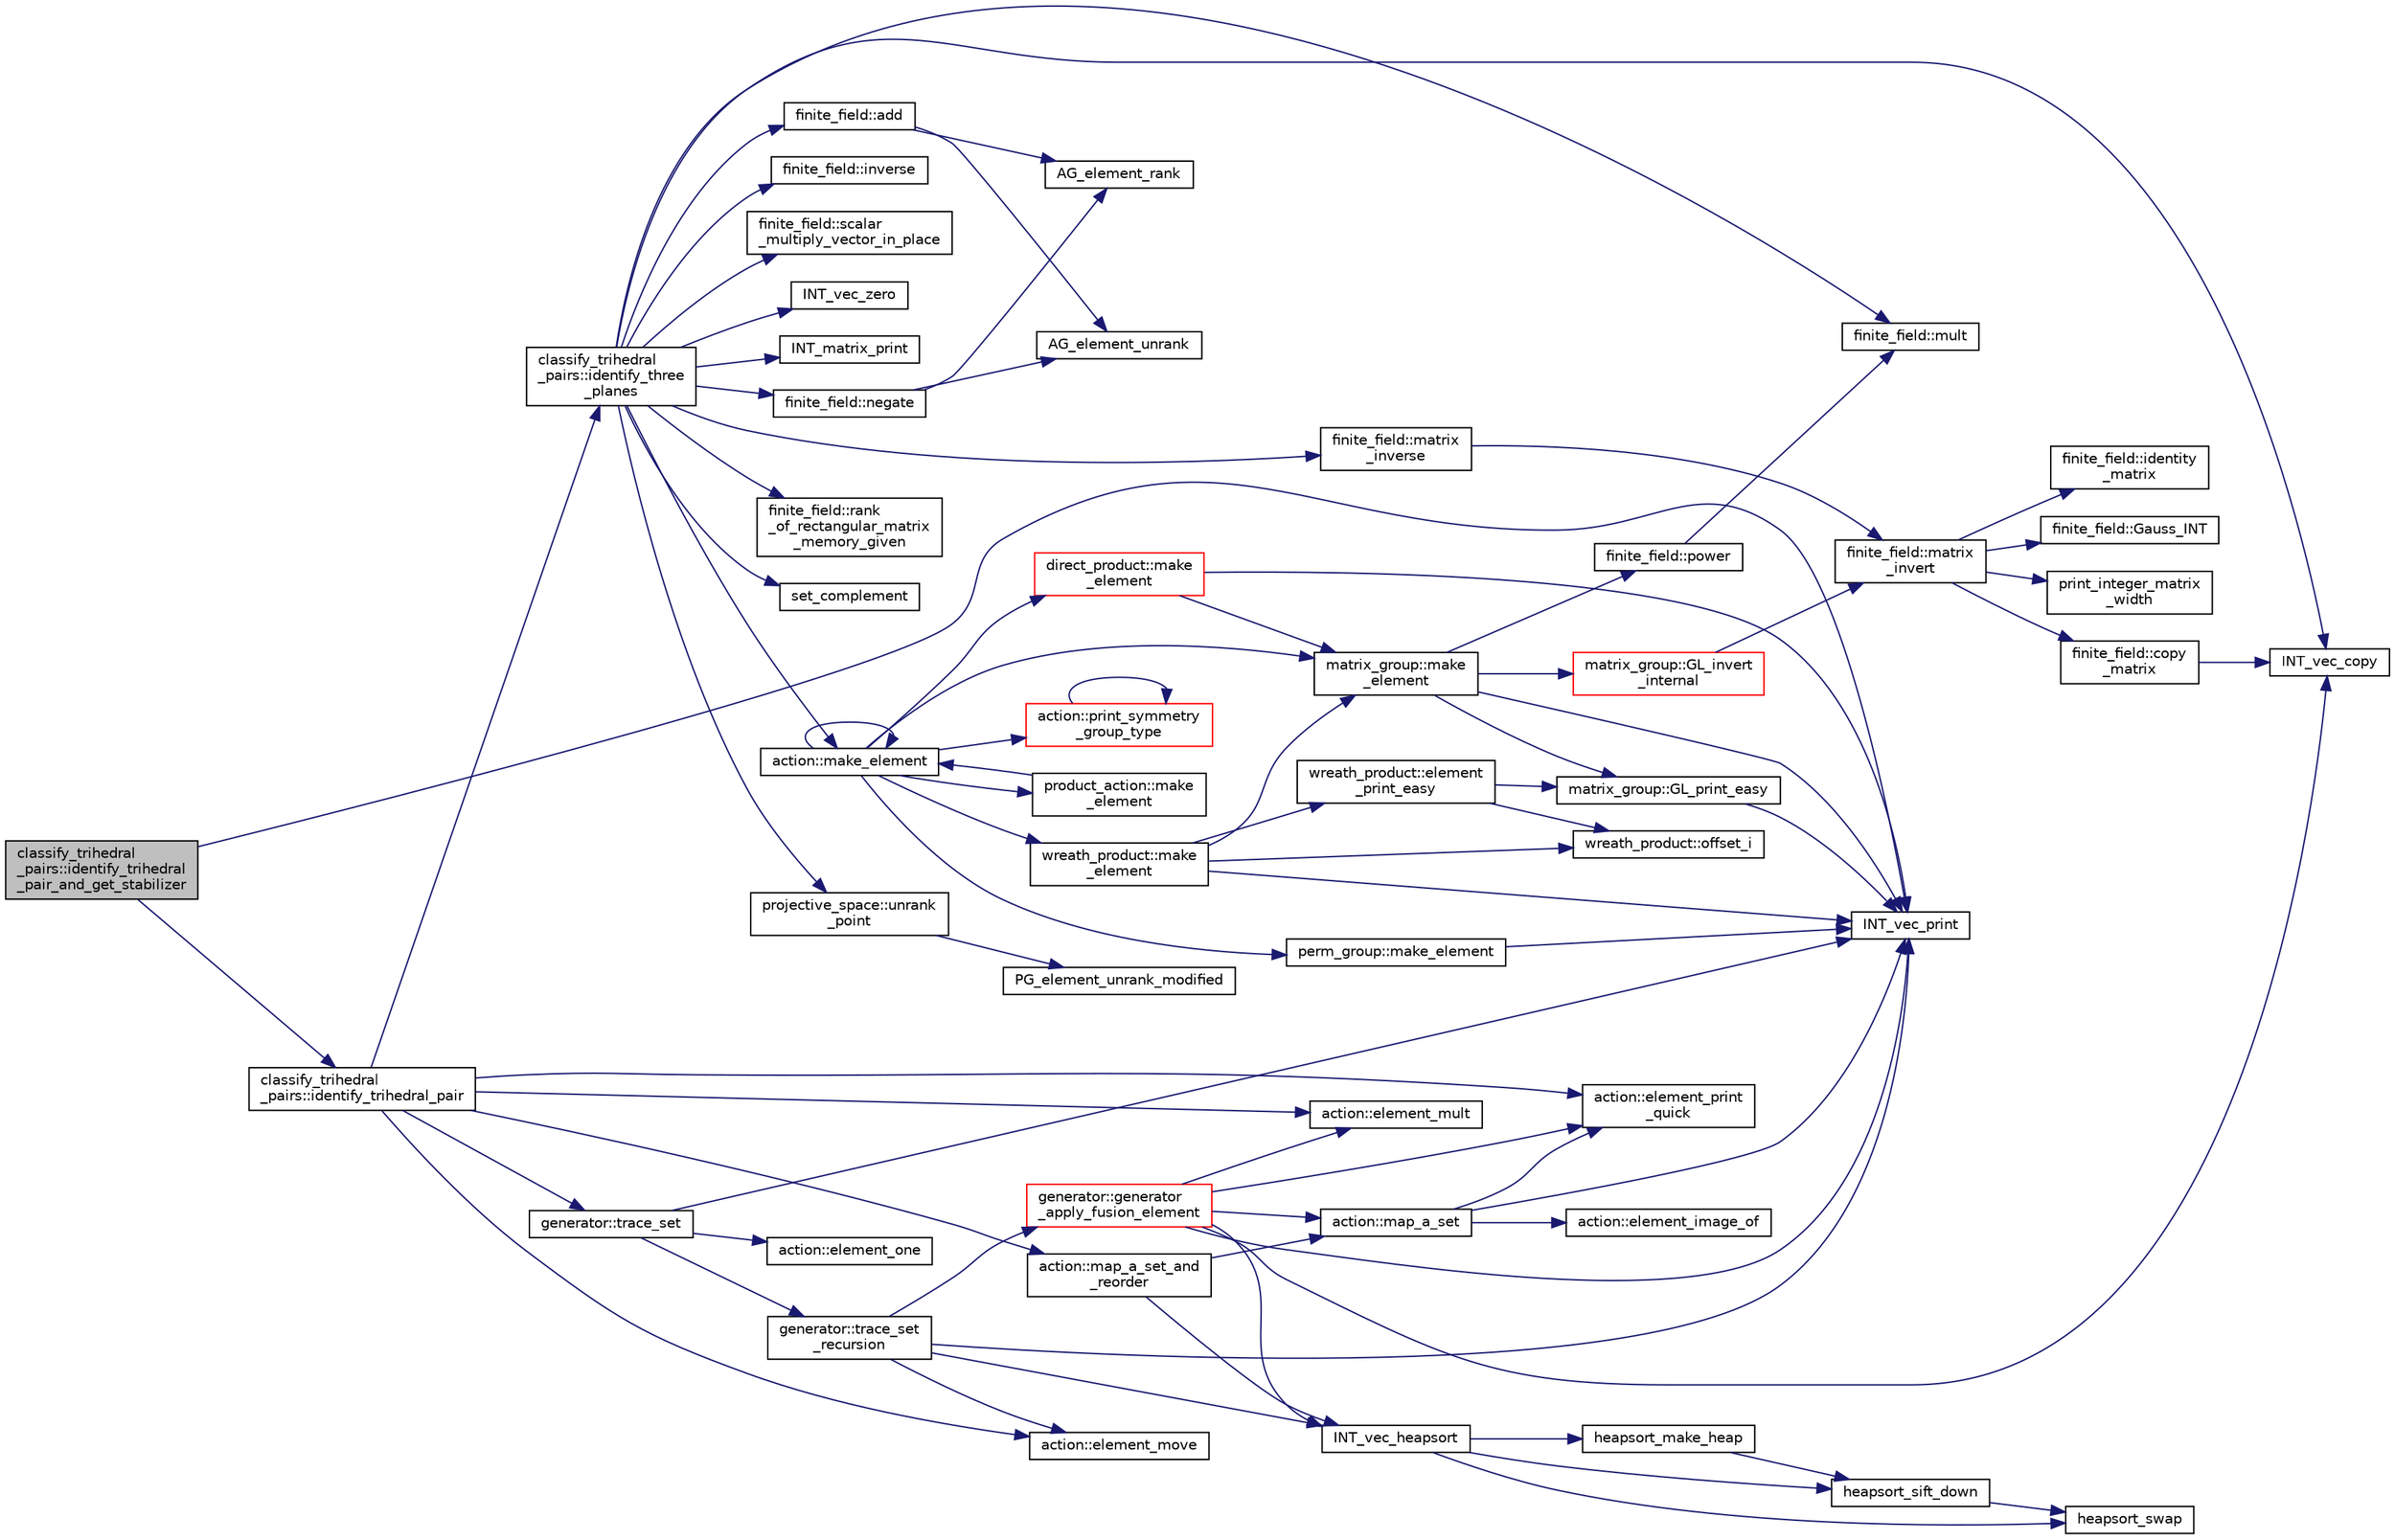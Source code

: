 digraph "classify_trihedral_pairs::identify_trihedral_pair_and_get_stabilizer"
{
  edge [fontname="Helvetica",fontsize="10",labelfontname="Helvetica",labelfontsize="10"];
  node [fontname="Helvetica",fontsize="10",shape=record];
  rankdir="LR";
  Node2033 [label="classify_trihedral\l_pairs::identify_trihedral\l_pair_and_get_stabilizer",height=0.2,width=0.4,color="black", fillcolor="grey75", style="filled", fontcolor="black"];
  Node2033 -> Node2034 [color="midnightblue",fontsize="10",style="solid",fontname="Helvetica"];
  Node2034 [label="INT_vec_print",height=0.2,width=0.4,color="black", fillcolor="white", style="filled",URL="$df/dbf/sajeeb_8_c.html#a79a5901af0b47dd0d694109543c027fe"];
  Node2033 -> Node2035 [color="midnightblue",fontsize="10",style="solid",fontname="Helvetica"];
  Node2035 [label="classify_trihedral\l_pairs::identify_trihedral_pair",height=0.2,width=0.4,color="black", fillcolor="white", style="filled",URL="$d1/d21/classclassify__trihedral__pairs.html#a1a85f616b5043da9f7e585868b0d191d"];
  Node2035 -> Node2036 [color="midnightblue",fontsize="10",style="solid",fontname="Helvetica"];
  Node2036 [label="classify_trihedral\l_pairs::identify_three\l_planes",height=0.2,width=0.4,color="black", fillcolor="white", style="filled",URL="$d1/d21/classclassify__trihedral__pairs.html#a0c39bec96db456430eb119aa573f6d25"];
  Node2036 -> Node2037 [color="midnightblue",fontsize="10",style="solid",fontname="Helvetica"];
  Node2037 [label="projective_space::unrank\l_point",height=0.2,width=0.4,color="black", fillcolor="white", style="filled",URL="$d2/d17/classprojective__space.html#a3cb7917af4c5f1590b660d4bf907e0fa"];
  Node2037 -> Node2038 [color="midnightblue",fontsize="10",style="solid",fontname="Helvetica"];
  Node2038 [label="PG_element_unrank_modified",height=0.2,width=0.4,color="black", fillcolor="white", style="filled",URL="$d4/d67/geometry_8h.html#a83ae9b605d496f6a90345303f6efae64"];
  Node2036 -> Node2039 [color="midnightblue",fontsize="10",style="solid",fontname="Helvetica"];
  Node2039 [label="INT_vec_copy",height=0.2,width=0.4,color="black", fillcolor="white", style="filled",URL="$df/dbf/sajeeb_8_c.html#ac2d875e27e009af6ec04d17254d11075"];
  Node2036 -> Node2040 [color="midnightblue",fontsize="10",style="solid",fontname="Helvetica"];
  Node2040 [label="finite_field::rank\l_of_rectangular_matrix\l_memory_given",height=0.2,width=0.4,color="black", fillcolor="white", style="filled",URL="$df/d5a/classfinite__field.html#a264a664b2b42be02d0bf919e058eb358"];
  Node2036 -> Node2041 [color="midnightblue",fontsize="10",style="solid",fontname="Helvetica"];
  Node2041 [label="set_complement",height=0.2,width=0.4,color="black", fillcolor="white", style="filled",URL="$d2/d7c/combinatorics_8_c.html#ab7dc77f73fc69bb15dbec52aba503c3b"];
  Node2036 -> Node2042 [color="midnightblue",fontsize="10",style="solid",fontname="Helvetica"];
  Node2042 [label="finite_field::add",height=0.2,width=0.4,color="black", fillcolor="white", style="filled",URL="$df/d5a/classfinite__field.html#a8f12328a27500f3c7be0c849ebbc9d14"];
  Node2042 -> Node2043 [color="midnightblue",fontsize="10",style="solid",fontname="Helvetica"];
  Node2043 [label="AG_element_unrank",height=0.2,width=0.4,color="black", fillcolor="white", style="filled",URL="$d4/d67/geometry_8h.html#a4a33b86c87b2879b97cfa1327abe2885"];
  Node2042 -> Node2044 [color="midnightblue",fontsize="10",style="solid",fontname="Helvetica"];
  Node2044 [label="AG_element_rank",height=0.2,width=0.4,color="black", fillcolor="white", style="filled",URL="$d4/d67/geometry_8h.html#ab2ac908d07dd8038fd996e26bdc75c17"];
  Node2036 -> Node2045 [color="midnightblue",fontsize="10",style="solid",fontname="Helvetica"];
  Node2045 [label="finite_field::mult",height=0.2,width=0.4,color="black", fillcolor="white", style="filled",URL="$df/d5a/classfinite__field.html#a24fb5917aa6d4d656fd855b7f44a13b0"];
  Node2036 -> Node2046 [color="midnightblue",fontsize="10",style="solid",fontname="Helvetica"];
  Node2046 [label="finite_field::negate",height=0.2,width=0.4,color="black", fillcolor="white", style="filled",URL="$df/d5a/classfinite__field.html#aa9d798298f25d4a9262b5bc5f1733e31"];
  Node2046 -> Node2043 [color="midnightblue",fontsize="10",style="solid",fontname="Helvetica"];
  Node2046 -> Node2044 [color="midnightblue",fontsize="10",style="solid",fontname="Helvetica"];
  Node2036 -> Node2047 [color="midnightblue",fontsize="10",style="solid",fontname="Helvetica"];
  Node2047 [label="finite_field::inverse",height=0.2,width=0.4,color="black", fillcolor="white", style="filled",URL="$df/d5a/classfinite__field.html#a69f2a12c01e70b7ce2d115c5221c9cdd"];
  Node2036 -> Node2048 [color="midnightblue",fontsize="10",style="solid",fontname="Helvetica"];
  Node2048 [label="finite_field::scalar\l_multiply_vector_in_place",height=0.2,width=0.4,color="black", fillcolor="white", style="filled",URL="$df/d5a/classfinite__field.html#ab9b0987ee489bda0ad9027bbe3b3a930"];
  Node2036 -> Node2049 [color="midnightblue",fontsize="10",style="solid",fontname="Helvetica"];
  Node2049 [label="INT_vec_zero",height=0.2,width=0.4,color="black", fillcolor="white", style="filled",URL="$df/dbf/sajeeb_8_c.html#aa8c9c7977203577026080f546fe4980f"];
  Node2036 -> Node2050 [color="midnightblue",fontsize="10",style="solid",fontname="Helvetica"];
  Node2050 [label="INT_matrix_print",height=0.2,width=0.4,color="black", fillcolor="white", style="filled",URL="$d5/db4/io__and__os_8h.html#afd4180a24bef3a2b584668a4eaf607ff"];
  Node2036 -> Node2051 [color="midnightblue",fontsize="10",style="solid",fontname="Helvetica"];
  Node2051 [label="finite_field::matrix\l_inverse",height=0.2,width=0.4,color="black", fillcolor="white", style="filled",URL="$df/d5a/classfinite__field.html#a3ef088739ceac47367f4b328697726a5"];
  Node2051 -> Node2052 [color="midnightblue",fontsize="10",style="solid",fontname="Helvetica"];
  Node2052 [label="finite_field::matrix\l_invert",height=0.2,width=0.4,color="black", fillcolor="white", style="filled",URL="$df/d5a/classfinite__field.html#a4c017c0edc20fefef3da0db4ef4248f7"];
  Node2052 -> Node2053 [color="midnightblue",fontsize="10",style="solid",fontname="Helvetica"];
  Node2053 [label="print_integer_matrix\l_width",height=0.2,width=0.4,color="black", fillcolor="white", style="filled",URL="$d5/db4/io__and__os_8h.html#aa78f3e73fc2179251bd15adbcc31573f"];
  Node2052 -> Node2054 [color="midnightblue",fontsize="10",style="solid",fontname="Helvetica"];
  Node2054 [label="finite_field::copy\l_matrix",height=0.2,width=0.4,color="black", fillcolor="white", style="filled",URL="$df/d5a/classfinite__field.html#a2bfe6d4feabc4f27d253c7702ef9b8cb"];
  Node2054 -> Node2039 [color="midnightblue",fontsize="10",style="solid",fontname="Helvetica"];
  Node2052 -> Node2055 [color="midnightblue",fontsize="10",style="solid",fontname="Helvetica"];
  Node2055 [label="finite_field::identity\l_matrix",height=0.2,width=0.4,color="black", fillcolor="white", style="filled",URL="$df/d5a/classfinite__field.html#a4688997f80b8721560bccec986c23413"];
  Node2052 -> Node2056 [color="midnightblue",fontsize="10",style="solid",fontname="Helvetica"];
  Node2056 [label="finite_field::Gauss_INT",height=0.2,width=0.4,color="black", fillcolor="white", style="filled",URL="$df/d5a/classfinite__field.html#adb676d2e80341b53751326e3a58beb11"];
  Node2036 -> Node2057 [color="midnightblue",fontsize="10",style="solid",fontname="Helvetica"];
  Node2057 [label="action::make_element",height=0.2,width=0.4,color="black", fillcolor="white", style="filled",URL="$d2/d86/classaction.html#a920fa2a27583fb60bae10e7b282cdd1d"];
  Node2057 -> Node2058 [color="midnightblue",fontsize="10",style="solid",fontname="Helvetica"];
  Node2058 [label="product_action::make\l_element",height=0.2,width=0.4,color="black", fillcolor="white", style="filled",URL="$d8/d74/classproduct__action.html#a1d16f9f3a4be7b3ed6ce0825612a3cd8"];
  Node2058 -> Node2057 [color="midnightblue",fontsize="10",style="solid",fontname="Helvetica"];
  Node2057 -> Node2057 [color="midnightblue",fontsize="10",style="solid",fontname="Helvetica"];
  Node2057 -> Node2059 [color="midnightblue",fontsize="10",style="solid",fontname="Helvetica"];
  Node2059 [label="matrix_group::make\l_element",height=0.2,width=0.4,color="black", fillcolor="white", style="filled",URL="$d3/ded/classmatrix__group.html#adf67c0031ec58afbbc545e65a1cf6845"];
  Node2059 -> Node2034 [color="midnightblue",fontsize="10",style="solid",fontname="Helvetica"];
  Node2059 -> Node2060 [color="midnightblue",fontsize="10",style="solid",fontname="Helvetica"];
  Node2060 [label="finite_field::power",height=0.2,width=0.4,color="black", fillcolor="white", style="filled",URL="$df/d5a/classfinite__field.html#a0437871b8f775f0b2d589188d9ad7e61"];
  Node2060 -> Node2045 [color="midnightblue",fontsize="10",style="solid",fontname="Helvetica"];
  Node2059 -> Node2061 [color="midnightblue",fontsize="10",style="solid",fontname="Helvetica"];
  Node2061 [label="matrix_group::GL_invert\l_internal",height=0.2,width=0.4,color="red", fillcolor="white", style="filled",URL="$d3/ded/classmatrix__group.html#ab2b9f8046dee535722e07a92ec3ab0b6"];
  Node2061 -> Node2052 [color="midnightblue",fontsize="10",style="solid",fontname="Helvetica"];
  Node2059 -> Node2073 [color="midnightblue",fontsize="10",style="solid",fontname="Helvetica"];
  Node2073 [label="matrix_group::GL_print_easy",height=0.2,width=0.4,color="black", fillcolor="white", style="filled",URL="$d3/ded/classmatrix__group.html#a3e6f5c276210e8132523150fad82c57e"];
  Node2073 -> Node2034 [color="midnightblue",fontsize="10",style="solid",fontname="Helvetica"];
  Node2057 -> Node2074 [color="midnightblue",fontsize="10",style="solid",fontname="Helvetica"];
  Node2074 [label="wreath_product::make\l_element",height=0.2,width=0.4,color="black", fillcolor="white", style="filled",URL="$d8/dfa/classwreath__product.html#ac47838a579877034b1d2b4cd897625c1"];
  Node2074 -> Node2034 [color="midnightblue",fontsize="10",style="solid",fontname="Helvetica"];
  Node2074 -> Node2059 [color="midnightblue",fontsize="10",style="solid",fontname="Helvetica"];
  Node2074 -> Node2075 [color="midnightblue",fontsize="10",style="solid",fontname="Helvetica"];
  Node2075 [label="wreath_product::offset_i",height=0.2,width=0.4,color="black", fillcolor="white", style="filled",URL="$d8/dfa/classwreath__product.html#a081d6eed767bdd84bc74e555815641c6"];
  Node2074 -> Node2076 [color="midnightblue",fontsize="10",style="solid",fontname="Helvetica"];
  Node2076 [label="wreath_product::element\l_print_easy",height=0.2,width=0.4,color="black", fillcolor="white", style="filled",URL="$d8/dfa/classwreath__product.html#aa1e82da5d4c019c0756b8ebf417ee9dc"];
  Node2076 -> Node2073 [color="midnightblue",fontsize="10",style="solid",fontname="Helvetica"];
  Node2076 -> Node2075 [color="midnightblue",fontsize="10",style="solid",fontname="Helvetica"];
  Node2057 -> Node2077 [color="midnightblue",fontsize="10",style="solid",fontname="Helvetica"];
  Node2077 [label="direct_product::make\l_element",height=0.2,width=0.4,color="red", fillcolor="white", style="filled",URL="$dc/daf/classdirect__product.html#a776efa4be66f9b0481d1f012a14c9dde"];
  Node2077 -> Node2034 [color="midnightblue",fontsize="10",style="solid",fontname="Helvetica"];
  Node2077 -> Node2059 [color="midnightblue",fontsize="10",style="solid",fontname="Helvetica"];
  Node2057 -> Node2080 [color="midnightblue",fontsize="10",style="solid",fontname="Helvetica"];
  Node2080 [label="perm_group::make_element",height=0.2,width=0.4,color="black", fillcolor="white", style="filled",URL="$df/d0a/classperm__group.html#a52c1c9e55966809c1e30aad80df87774"];
  Node2080 -> Node2034 [color="midnightblue",fontsize="10",style="solid",fontname="Helvetica"];
  Node2057 -> Node2081 [color="midnightblue",fontsize="10",style="solid",fontname="Helvetica"];
  Node2081 [label="action::print_symmetry\l_group_type",height=0.2,width=0.4,color="red", fillcolor="white", style="filled",URL="$d2/d86/classaction.html#aed811766c7e64fe2c853df8b0b67aa6e"];
  Node2081 -> Node2081 [color="midnightblue",fontsize="10",style="solid",fontname="Helvetica"];
  Node2035 -> Node2083 [color="midnightblue",fontsize="10",style="solid",fontname="Helvetica"];
  Node2083 [label="action::element_print\l_quick",height=0.2,width=0.4,color="black", fillcolor="white", style="filled",URL="$d2/d86/classaction.html#a4844680cf6750396f76494a28655265b"];
  Node2035 -> Node2084 [color="midnightblue",fontsize="10",style="solid",fontname="Helvetica"];
  Node2084 [label="action::map_a_set_and\l_reorder",height=0.2,width=0.4,color="black", fillcolor="white", style="filled",URL="$d2/d86/classaction.html#affe38c85a0ff3cb34d233afa7b4aea35"];
  Node2084 -> Node2085 [color="midnightblue",fontsize="10",style="solid",fontname="Helvetica"];
  Node2085 [label="action::map_a_set",height=0.2,width=0.4,color="black", fillcolor="white", style="filled",URL="$d2/d86/classaction.html#a600e542e5aeca2a46f18110e027947e0"];
  Node2085 -> Node2083 [color="midnightblue",fontsize="10",style="solid",fontname="Helvetica"];
  Node2085 -> Node2034 [color="midnightblue",fontsize="10",style="solid",fontname="Helvetica"];
  Node2085 -> Node2086 [color="midnightblue",fontsize="10",style="solid",fontname="Helvetica"];
  Node2086 [label="action::element_image_of",height=0.2,width=0.4,color="black", fillcolor="white", style="filled",URL="$d2/d86/classaction.html#ae09559d4537a048fc860f8a74a31393d"];
  Node2084 -> Node2087 [color="midnightblue",fontsize="10",style="solid",fontname="Helvetica"];
  Node2087 [label="INT_vec_heapsort",height=0.2,width=0.4,color="black", fillcolor="white", style="filled",URL="$d5/de2/foundations_2data__structures_2data__structures_8h.html#a3590ad9987f801fbfc94634300182f39"];
  Node2087 -> Node2088 [color="midnightblue",fontsize="10",style="solid",fontname="Helvetica"];
  Node2088 [label="heapsort_make_heap",height=0.2,width=0.4,color="black", fillcolor="white", style="filled",URL="$d4/dd7/sorting_8_c.html#a42f24453d7d77eeb1338ebd1a13cfdbb"];
  Node2088 -> Node2089 [color="midnightblue",fontsize="10",style="solid",fontname="Helvetica"];
  Node2089 [label="heapsort_sift_down",height=0.2,width=0.4,color="black", fillcolor="white", style="filled",URL="$d4/dd7/sorting_8_c.html#a65cbb1a6a3f01f511673705437ddc18b"];
  Node2089 -> Node2090 [color="midnightblue",fontsize="10",style="solid",fontname="Helvetica"];
  Node2090 [label="heapsort_swap",height=0.2,width=0.4,color="black", fillcolor="white", style="filled",URL="$d4/dd7/sorting_8_c.html#a8f048362e6065297b19b6975bcbbfcc6"];
  Node2087 -> Node2090 [color="midnightblue",fontsize="10",style="solid",fontname="Helvetica"];
  Node2087 -> Node2089 [color="midnightblue",fontsize="10",style="solid",fontname="Helvetica"];
  Node2035 -> Node2091 [color="midnightblue",fontsize="10",style="solid",fontname="Helvetica"];
  Node2091 [label="generator::trace_set",height=0.2,width=0.4,color="black", fillcolor="white", style="filled",URL="$d7/d73/classgenerator.html#ae34b55cbb999d9b2aa9dacc8748de0b2"];
  Node2091 -> Node2034 [color="midnightblue",fontsize="10",style="solid",fontname="Helvetica"];
  Node2091 -> Node2092 [color="midnightblue",fontsize="10",style="solid",fontname="Helvetica"];
  Node2092 [label="action::element_one",height=0.2,width=0.4,color="black", fillcolor="white", style="filled",URL="$d2/d86/classaction.html#a780a105daf04d6d1fe7e2f63b3c88e3b"];
  Node2091 -> Node2093 [color="midnightblue",fontsize="10",style="solid",fontname="Helvetica"];
  Node2093 [label="generator::trace_set\l_recursion",height=0.2,width=0.4,color="black", fillcolor="white", style="filled",URL="$d7/d73/classgenerator.html#aede118133e199ff6a1a381c7da8366b4"];
  Node2093 -> Node2034 [color="midnightblue",fontsize="10",style="solid",fontname="Helvetica"];
  Node2093 -> Node2087 [color="midnightblue",fontsize="10",style="solid",fontname="Helvetica"];
  Node2093 -> Node2094 [color="midnightblue",fontsize="10",style="solid",fontname="Helvetica"];
  Node2094 [label="generator::generator\l_apply_fusion_element",height=0.2,width=0.4,color="red", fillcolor="white", style="filled",URL="$d7/d73/classgenerator.html#a5e555672da45c6fbc2c5b2d2aa9bb537"];
  Node2094 -> Node2083 [color="midnightblue",fontsize="10",style="solid",fontname="Helvetica"];
  Node2094 -> Node2034 [color="midnightblue",fontsize="10",style="solid",fontname="Helvetica"];
  Node2094 -> Node2085 [color="midnightblue",fontsize="10",style="solid",fontname="Helvetica"];
  Node2094 -> Node2108 [color="midnightblue",fontsize="10",style="solid",fontname="Helvetica"];
  Node2108 [label="action::element_mult",height=0.2,width=0.4,color="black", fillcolor="white", style="filled",URL="$d2/d86/classaction.html#ae9e36b2cae1f0f7bd7144097fa9a34b3"];
  Node2094 -> Node2039 [color="midnightblue",fontsize="10",style="solid",fontname="Helvetica"];
  Node2094 -> Node2087 [color="midnightblue",fontsize="10",style="solid",fontname="Helvetica"];
  Node2093 -> Node2106 [color="midnightblue",fontsize="10",style="solid",fontname="Helvetica"];
  Node2106 [label="action::element_move",height=0.2,width=0.4,color="black", fillcolor="white", style="filled",URL="$d2/d86/classaction.html#a550947491bbb534d3d7951f50198a874"];
  Node2035 -> Node2108 [color="midnightblue",fontsize="10",style="solid",fontname="Helvetica"];
  Node2035 -> Node2106 [color="midnightblue",fontsize="10",style="solid",fontname="Helvetica"];
}
